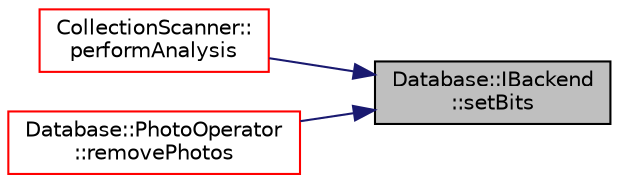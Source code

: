 digraph "Database::IBackend::setBits"
{
 // LATEX_PDF_SIZE
  edge [fontname="Helvetica",fontsize="10",labelfontname="Helvetica",labelfontsize="10"];
  node [fontname="Helvetica",fontsize="10",shape=record];
  rankdir="RL";
  Node1 [label="Database::IBackend\l::setBits",height=0.2,width=0.4,color="black", fillcolor="grey75", style="filled", fontcolor="black",tooltip="set bits for provided flag"];
  Node1 -> Node2 [dir="back",color="midnightblue",fontsize="10",style="solid",fontname="Helvetica"];
  Node2 [label="CollectionScanner::\lperformAnalysis",height=0.2,width=0.4,color="red", fillcolor="white", style="filled",URL="$class_collection_scanner.html#adbc3f49aec1203fad1160b5a41a2b0f2",tooltip=" "];
  Node1 -> Node8 [dir="back",color="midnightblue",fontsize="10",style="solid",fontname="Helvetica"];
  Node8 [label="Database::PhotoOperator\l::removePhotos",height=0.2,width=0.4,color="red", fillcolor="white", style="filled",URL="$class_database_1_1_photo_operator.html#aa20daa3c872e4ad5967ab436e93b42c1",tooltip=" "];
}
